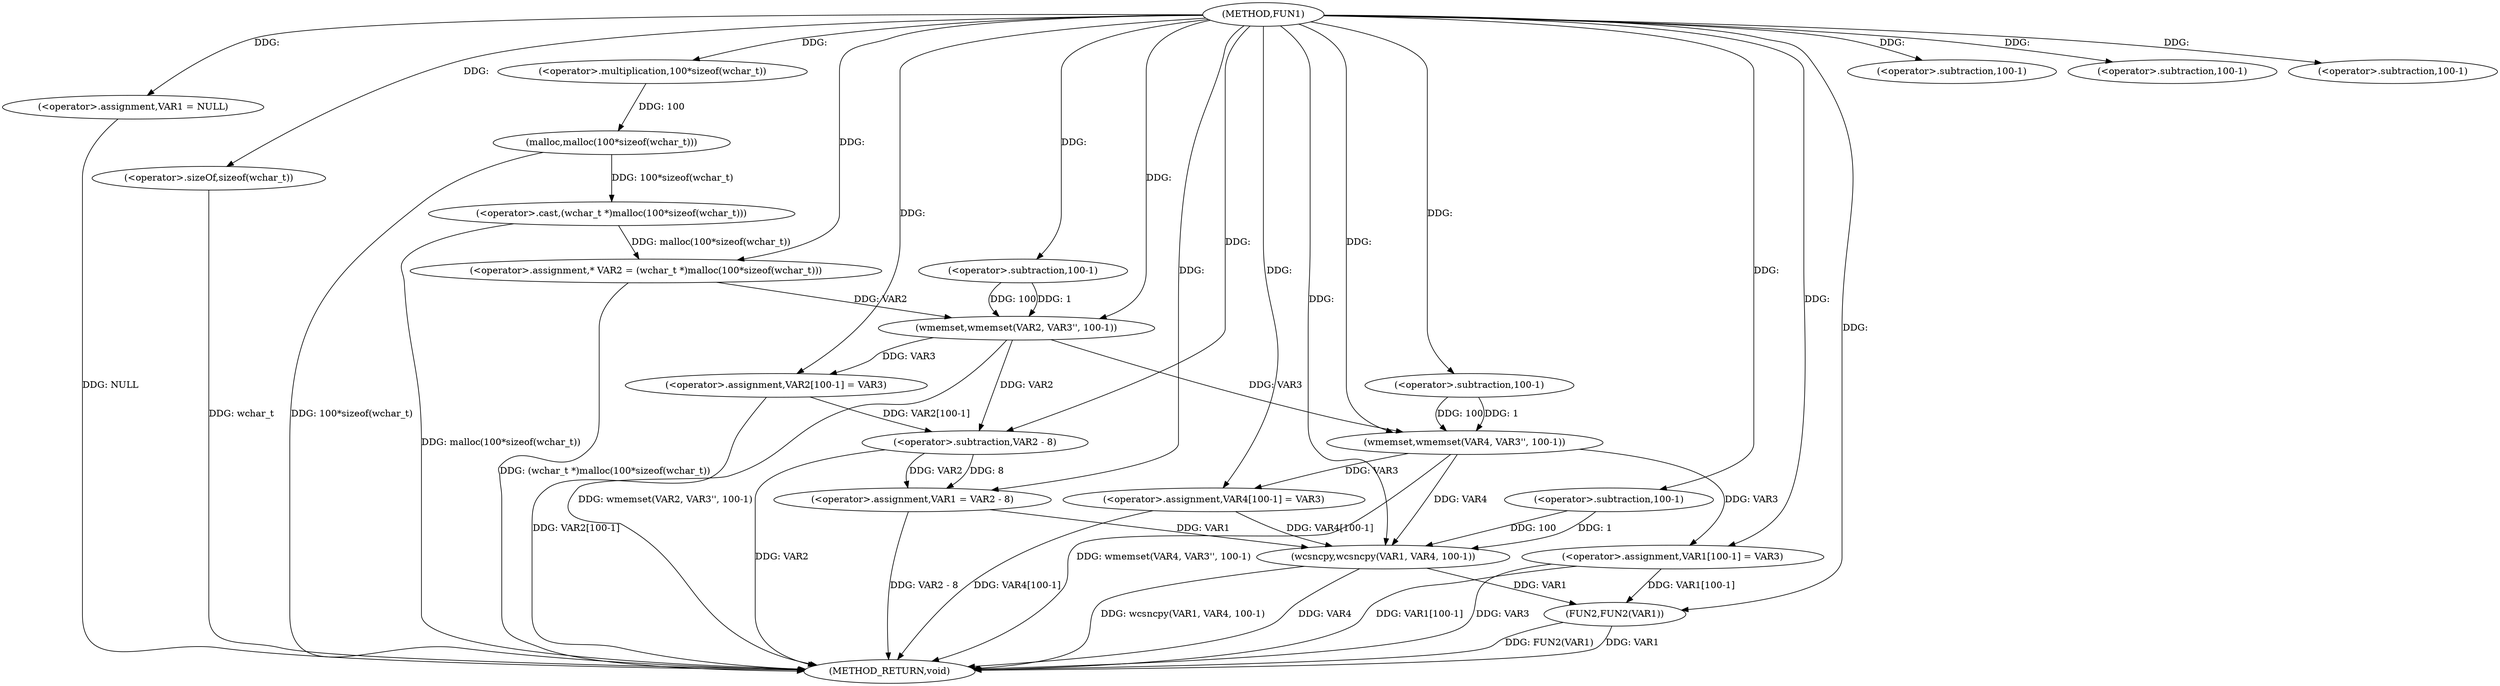 digraph FUN1 {  
"1000100" [label = "(METHOD,FUN1)" ]
"1000165" [label = "(METHOD_RETURN,void)" ]
"1000103" [label = "(<operator>.assignment,VAR1 = NULL)" ]
"1000108" [label = "(<operator>.assignment,* VAR2 = (wchar_t *)malloc(100*sizeof(wchar_t)))" ]
"1000110" [label = "(<operator>.cast,(wchar_t *)malloc(100*sizeof(wchar_t)))" ]
"1000112" [label = "(malloc,malloc(100*sizeof(wchar_t)))" ]
"1000113" [label = "(<operator>.multiplication,100*sizeof(wchar_t))" ]
"1000115" [label = "(<operator>.sizeOf,sizeof(wchar_t))" ]
"1000117" [label = "(wmemset,wmemset(VAR2, VAR3'', 100-1))" ]
"1000120" [label = "(<operator>.subtraction,100-1)" ]
"1000123" [label = "(<operator>.assignment,VAR2[100-1] = VAR3)" ]
"1000126" [label = "(<operator>.subtraction,100-1)" ]
"1000130" [label = "(<operator>.assignment,VAR1 = VAR2 - 8)" ]
"1000132" [label = "(<operator>.subtraction,VAR2 - 8)" ]
"1000137" [label = "(wmemset,wmemset(VAR4, VAR3'', 100-1))" ]
"1000140" [label = "(<operator>.subtraction,100-1)" ]
"1000143" [label = "(<operator>.assignment,VAR4[100-1] = VAR3)" ]
"1000146" [label = "(<operator>.subtraction,100-1)" ]
"1000150" [label = "(wcsncpy,wcsncpy(VAR1, VAR4, 100-1))" ]
"1000153" [label = "(<operator>.subtraction,100-1)" ]
"1000156" [label = "(<operator>.assignment,VAR1[100-1] = VAR3)" ]
"1000159" [label = "(<operator>.subtraction,100-1)" ]
"1000163" [label = "(FUN2,FUN2(VAR1))" ]
  "1000156" -> "1000165"  [ label = "DDG: VAR1[100-1]"] 
  "1000103" -> "1000165"  [ label = "DDG: NULL"] 
  "1000150" -> "1000165"  [ label = "DDG: VAR4"] 
  "1000150" -> "1000165"  [ label = "DDG: wcsncpy(VAR1, VAR4, 100-1)"] 
  "1000115" -> "1000165"  [ label = "DDG: wchar_t"] 
  "1000137" -> "1000165"  [ label = "DDG: wmemset(VAR4, VAR3'', 100-1)"] 
  "1000123" -> "1000165"  [ label = "DDG: VAR2[100-1]"] 
  "1000117" -> "1000165"  [ label = "DDG: wmemset(VAR2, VAR3'', 100-1)"] 
  "1000163" -> "1000165"  [ label = "DDG: VAR1"] 
  "1000130" -> "1000165"  [ label = "DDG: VAR2 - 8"] 
  "1000143" -> "1000165"  [ label = "DDG: VAR4[100-1]"] 
  "1000132" -> "1000165"  [ label = "DDG: VAR2"] 
  "1000110" -> "1000165"  [ label = "DDG: malloc(100*sizeof(wchar_t))"] 
  "1000112" -> "1000165"  [ label = "DDG: 100*sizeof(wchar_t)"] 
  "1000108" -> "1000165"  [ label = "DDG: (wchar_t *)malloc(100*sizeof(wchar_t))"] 
  "1000163" -> "1000165"  [ label = "DDG: FUN2(VAR1)"] 
  "1000156" -> "1000165"  [ label = "DDG: VAR3"] 
  "1000100" -> "1000103"  [ label = "DDG: "] 
  "1000110" -> "1000108"  [ label = "DDG: malloc(100*sizeof(wchar_t))"] 
  "1000100" -> "1000108"  [ label = "DDG: "] 
  "1000112" -> "1000110"  [ label = "DDG: 100*sizeof(wchar_t)"] 
  "1000113" -> "1000112"  [ label = "DDG: 100"] 
  "1000100" -> "1000113"  [ label = "DDG: "] 
  "1000100" -> "1000115"  [ label = "DDG: "] 
  "1000108" -> "1000117"  [ label = "DDG: VAR2"] 
  "1000100" -> "1000117"  [ label = "DDG: "] 
  "1000120" -> "1000117"  [ label = "DDG: 100"] 
  "1000120" -> "1000117"  [ label = "DDG: 1"] 
  "1000100" -> "1000120"  [ label = "DDG: "] 
  "1000117" -> "1000123"  [ label = "DDG: VAR3"] 
  "1000100" -> "1000123"  [ label = "DDG: "] 
  "1000100" -> "1000126"  [ label = "DDG: "] 
  "1000132" -> "1000130"  [ label = "DDG: VAR2"] 
  "1000132" -> "1000130"  [ label = "DDG: 8"] 
  "1000100" -> "1000130"  [ label = "DDG: "] 
  "1000117" -> "1000132"  [ label = "DDG: VAR2"] 
  "1000123" -> "1000132"  [ label = "DDG: VAR2[100-1]"] 
  "1000100" -> "1000132"  [ label = "DDG: "] 
  "1000100" -> "1000137"  [ label = "DDG: "] 
  "1000117" -> "1000137"  [ label = "DDG: VAR3"] 
  "1000140" -> "1000137"  [ label = "DDG: 100"] 
  "1000140" -> "1000137"  [ label = "DDG: 1"] 
  "1000100" -> "1000140"  [ label = "DDG: "] 
  "1000137" -> "1000143"  [ label = "DDG: VAR3"] 
  "1000100" -> "1000143"  [ label = "DDG: "] 
  "1000100" -> "1000146"  [ label = "DDG: "] 
  "1000130" -> "1000150"  [ label = "DDG: VAR1"] 
  "1000100" -> "1000150"  [ label = "DDG: "] 
  "1000143" -> "1000150"  [ label = "DDG: VAR4[100-1]"] 
  "1000137" -> "1000150"  [ label = "DDG: VAR4"] 
  "1000153" -> "1000150"  [ label = "DDG: 100"] 
  "1000153" -> "1000150"  [ label = "DDG: 1"] 
  "1000100" -> "1000153"  [ label = "DDG: "] 
  "1000100" -> "1000156"  [ label = "DDG: "] 
  "1000137" -> "1000156"  [ label = "DDG: VAR3"] 
  "1000100" -> "1000159"  [ label = "DDG: "] 
  "1000150" -> "1000163"  [ label = "DDG: VAR1"] 
  "1000156" -> "1000163"  [ label = "DDG: VAR1[100-1]"] 
  "1000100" -> "1000163"  [ label = "DDG: "] 
}
